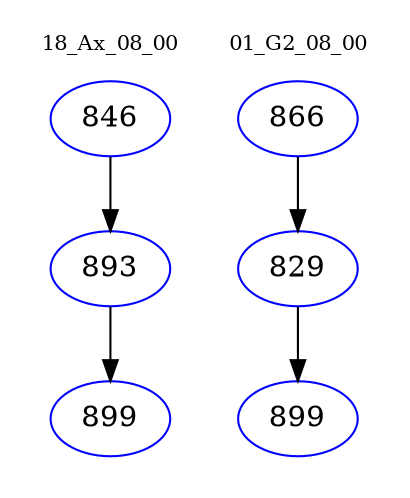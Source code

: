 digraph{
subgraph cluster_0 {
color = white
label = "18_Ax_08_00";
fontsize=10;
T0_846 [label="846", color="blue"]
T0_846 -> T0_893 [color="black"]
T0_893 [label="893", color="blue"]
T0_893 -> T0_899 [color="black"]
T0_899 [label="899", color="blue"]
}
subgraph cluster_1 {
color = white
label = "01_G2_08_00";
fontsize=10;
T1_866 [label="866", color="blue"]
T1_866 -> T1_829 [color="black"]
T1_829 [label="829", color="blue"]
T1_829 -> T1_899 [color="black"]
T1_899 [label="899", color="blue"]
}
}
